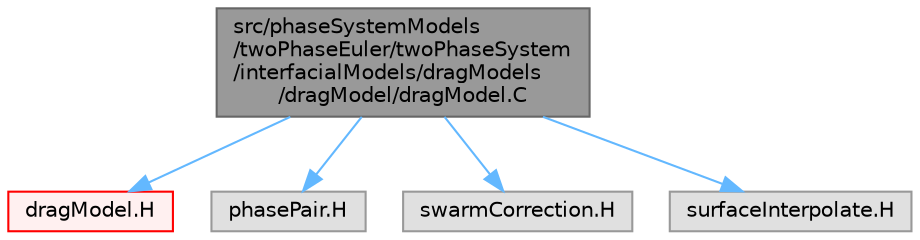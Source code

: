 digraph "src/phaseSystemModels/twoPhaseEuler/twoPhaseSystem/interfacialModels/dragModels/dragModel/dragModel.C"
{
 // LATEX_PDF_SIZE
  bgcolor="transparent";
  edge [fontname=Helvetica,fontsize=10,labelfontname=Helvetica,labelfontsize=10];
  node [fontname=Helvetica,fontsize=10,shape=box,height=0.2,width=0.4];
  Node1 [id="Node000001",label="src/phaseSystemModels\l/twoPhaseEuler/twoPhaseSystem\l/interfacialModels/dragModels\l/dragModel/dragModel.C",height=0.2,width=0.4,color="gray40", fillcolor="grey60", style="filled", fontcolor="black",tooltip=" "];
  Node1 -> Node2 [id="edge1_Node000001_Node000002",color="steelblue1",style="solid",tooltip=" "];
  Node2 [id="Node000002",label="dragModel.H",height=0.2,width=0.4,color="red", fillcolor="#FFF0F0", style="filled",URL="$twoPhaseEuler_2twoPhaseSystem_2interfacialModels_2dragModels_2dragModel_2dragModel_8H.html",tooltip=" "];
  Node1 -> Node380 [id="edge2_Node000001_Node000380",color="steelblue1",style="solid",tooltip=" "];
  Node380 [id="Node000380",label="phasePair.H",height=0.2,width=0.4,color="grey60", fillcolor="#E0E0E0", style="filled",tooltip=" "];
  Node1 -> Node381 [id="edge3_Node000001_Node000381",color="steelblue1",style="solid",tooltip=" "];
  Node381 [id="Node000381",label="swarmCorrection.H",height=0.2,width=0.4,color="grey60", fillcolor="#E0E0E0", style="filled",tooltip=" "];
  Node1 -> Node382 [id="edge4_Node000001_Node000382",color="steelblue1",style="solid",tooltip=" "];
  Node382 [id="Node000382",label="surfaceInterpolate.H",height=0.2,width=0.4,color="grey60", fillcolor="#E0E0E0", style="filled",tooltip=" "];
}
